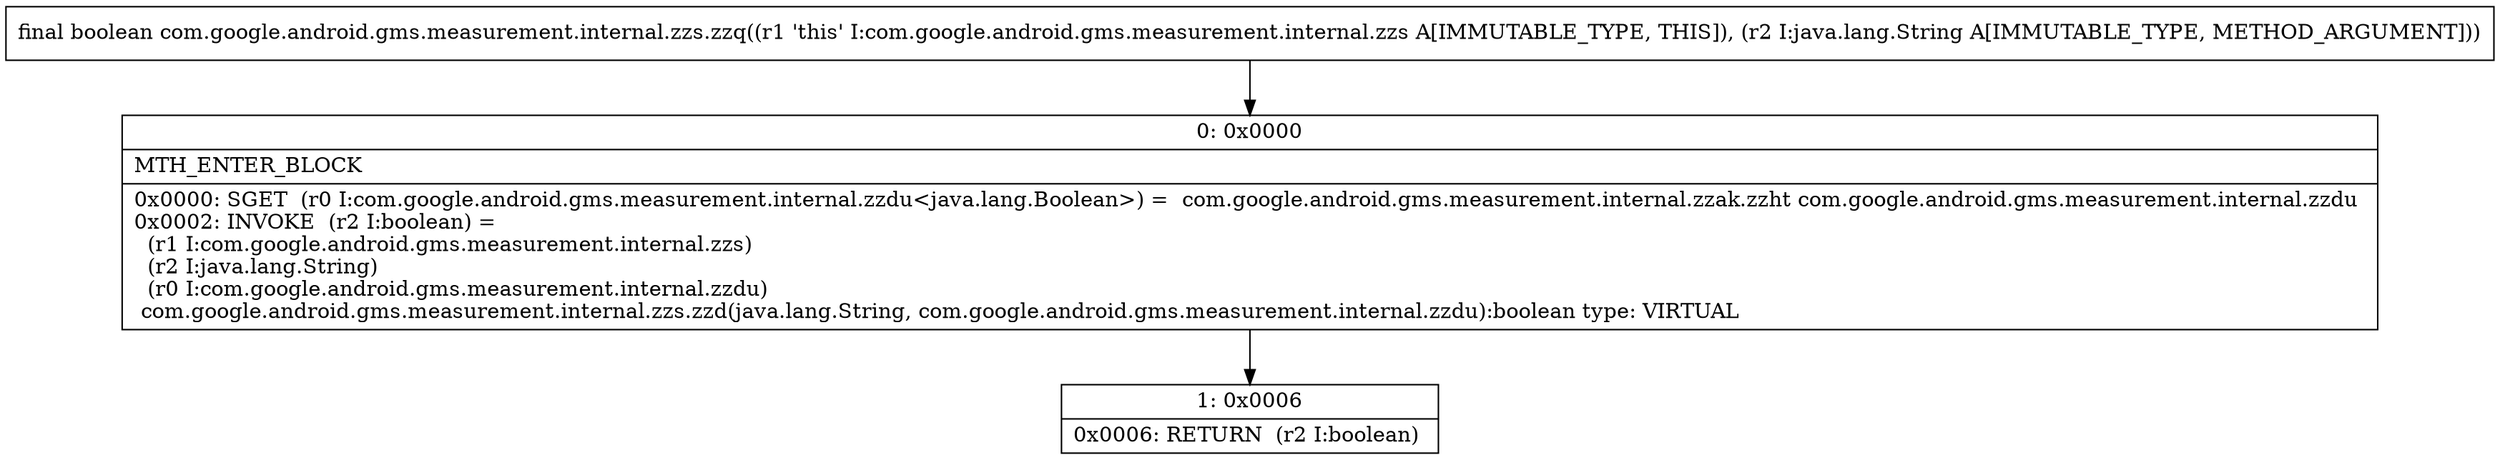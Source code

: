 digraph "CFG forcom.google.android.gms.measurement.internal.zzs.zzq(Ljava\/lang\/String;)Z" {
Node_0 [shape=record,label="{0\:\ 0x0000|MTH_ENTER_BLOCK\l|0x0000: SGET  (r0 I:com.google.android.gms.measurement.internal.zzdu\<java.lang.Boolean\>) =  com.google.android.gms.measurement.internal.zzak.zzht com.google.android.gms.measurement.internal.zzdu \l0x0002: INVOKE  (r2 I:boolean) = \l  (r1 I:com.google.android.gms.measurement.internal.zzs)\l  (r2 I:java.lang.String)\l  (r0 I:com.google.android.gms.measurement.internal.zzdu)\l com.google.android.gms.measurement.internal.zzs.zzd(java.lang.String, com.google.android.gms.measurement.internal.zzdu):boolean type: VIRTUAL \l}"];
Node_1 [shape=record,label="{1\:\ 0x0006|0x0006: RETURN  (r2 I:boolean) \l}"];
MethodNode[shape=record,label="{final boolean com.google.android.gms.measurement.internal.zzs.zzq((r1 'this' I:com.google.android.gms.measurement.internal.zzs A[IMMUTABLE_TYPE, THIS]), (r2 I:java.lang.String A[IMMUTABLE_TYPE, METHOD_ARGUMENT])) }"];
MethodNode -> Node_0;
Node_0 -> Node_1;
}

